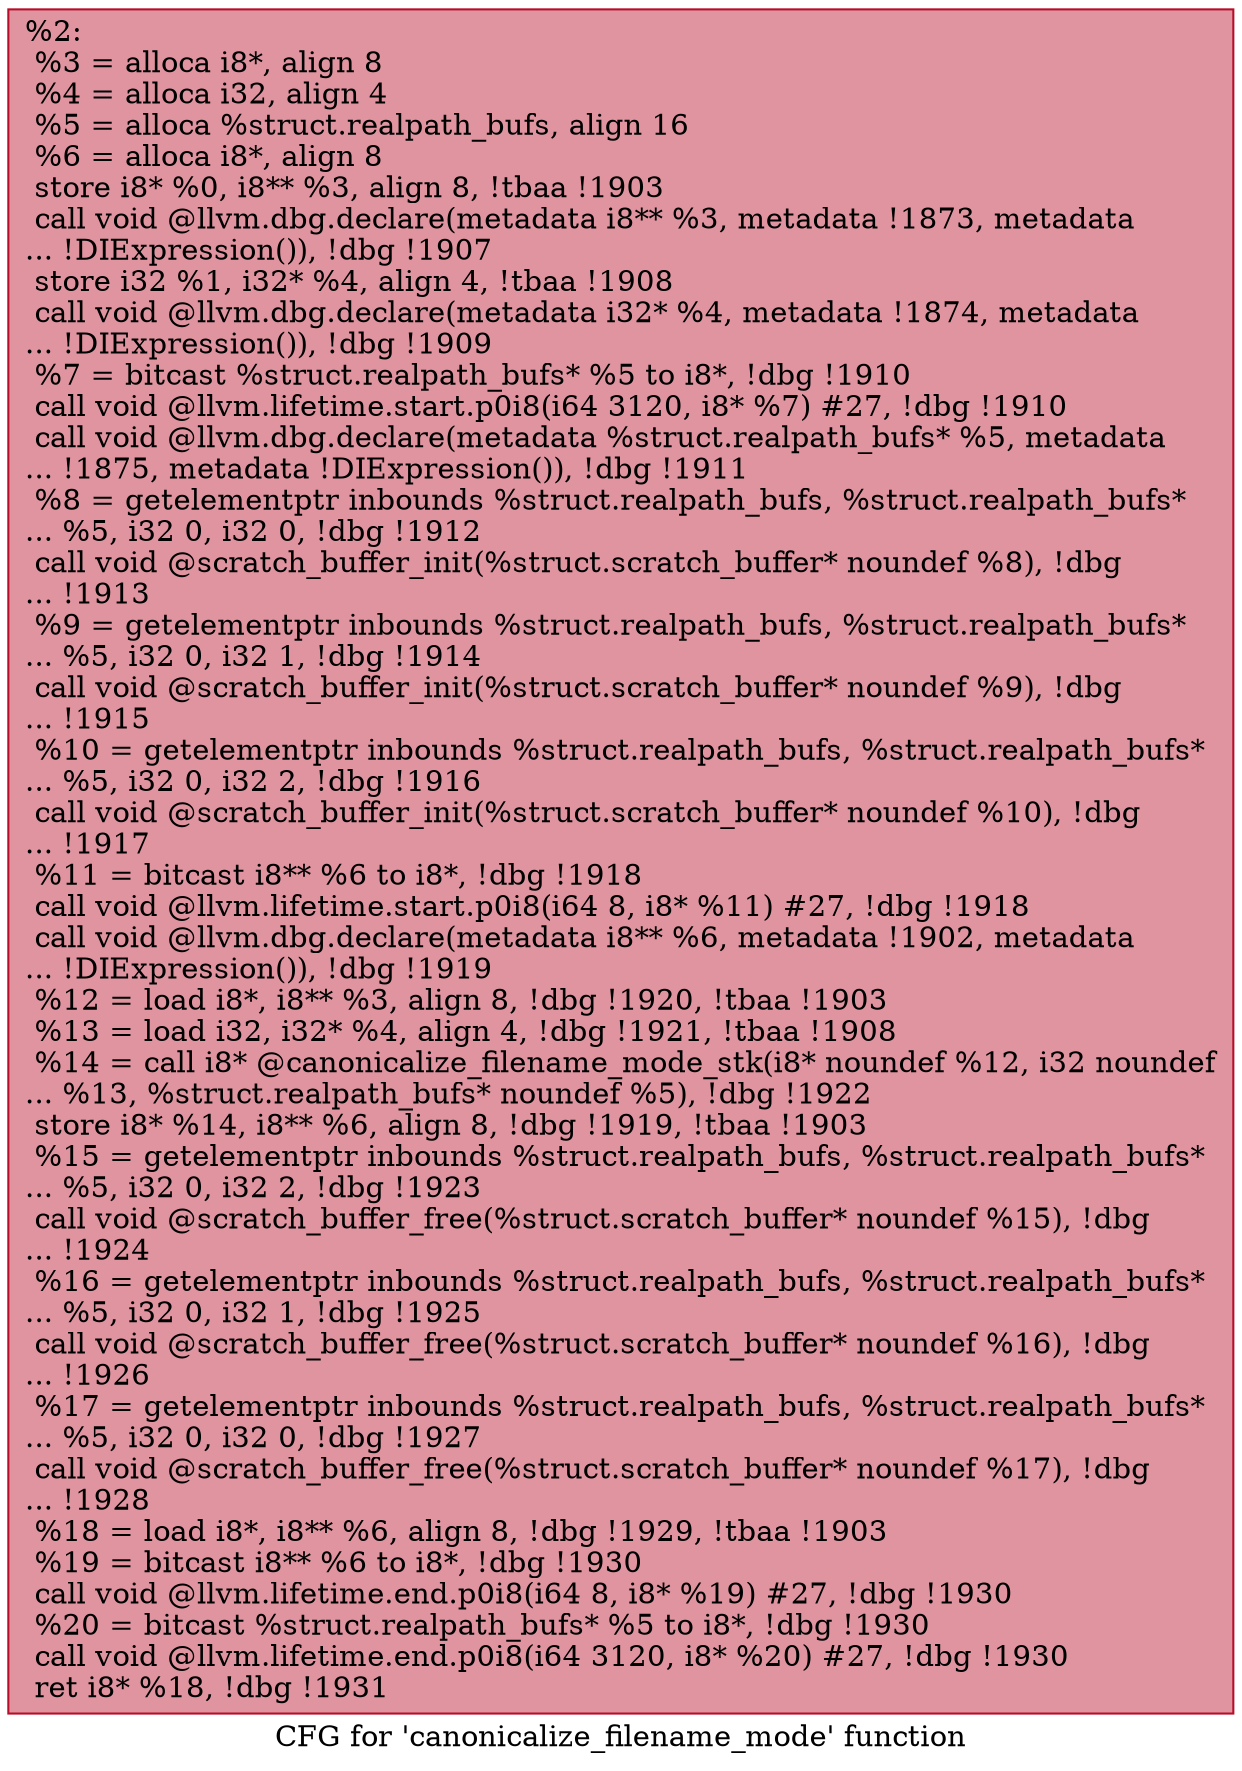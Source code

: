 digraph "CFG for 'canonicalize_filename_mode' function" {
	label="CFG for 'canonicalize_filename_mode' function";

	Node0x21c69c0 [shape=record,color="#b70d28ff", style=filled, fillcolor="#b70d2870",label="{%2:\l  %3 = alloca i8*, align 8\l  %4 = alloca i32, align 4\l  %5 = alloca %struct.realpath_bufs, align 16\l  %6 = alloca i8*, align 8\l  store i8* %0, i8** %3, align 8, !tbaa !1903\l  call void @llvm.dbg.declare(metadata i8** %3, metadata !1873, metadata\l... !DIExpression()), !dbg !1907\l  store i32 %1, i32* %4, align 4, !tbaa !1908\l  call void @llvm.dbg.declare(metadata i32* %4, metadata !1874, metadata\l... !DIExpression()), !dbg !1909\l  %7 = bitcast %struct.realpath_bufs* %5 to i8*, !dbg !1910\l  call void @llvm.lifetime.start.p0i8(i64 3120, i8* %7) #27, !dbg !1910\l  call void @llvm.dbg.declare(metadata %struct.realpath_bufs* %5, metadata\l... !1875, metadata !DIExpression()), !dbg !1911\l  %8 = getelementptr inbounds %struct.realpath_bufs, %struct.realpath_bufs*\l... %5, i32 0, i32 0, !dbg !1912\l  call void @scratch_buffer_init(%struct.scratch_buffer* noundef %8), !dbg\l... !1913\l  %9 = getelementptr inbounds %struct.realpath_bufs, %struct.realpath_bufs*\l... %5, i32 0, i32 1, !dbg !1914\l  call void @scratch_buffer_init(%struct.scratch_buffer* noundef %9), !dbg\l... !1915\l  %10 = getelementptr inbounds %struct.realpath_bufs, %struct.realpath_bufs*\l... %5, i32 0, i32 2, !dbg !1916\l  call void @scratch_buffer_init(%struct.scratch_buffer* noundef %10), !dbg\l... !1917\l  %11 = bitcast i8** %6 to i8*, !dbg !1918\l  call void @llvm.lifetime.start.p0i8(i64 8, i8* %11) #27, !dbg !1918\l  call void @llvm.dbg.declare(metadata i8** %6, metadata !1902, metadata\l... !DIExpression()), !dbg !1919\l  %12 = load i8*, i8** %3, align 8, !dbg !1920, !tbaa !1903\l  %13 = load i32, i32* %4, align 4, !dbg !1921, !tbaa !1908\l  %14 = call i8* @canonicalize_filename_mode_stk(i8* noundef %12, i32 noundef\l... %13, %struct.realpath_bufs* noundef %5), !dbg !1922\l  store i8* %14, i8** %6, align 8, !dbg !1919, !tbaa !1903\l  %15 = getelementptr inbounds %struct.realpath_bufs, %struct.realpath_bufs*\l... %5, i32 0, i32 2, !dbg !1923\l  call void @scratch_buffer_free(%struct.scratch_buffer* noundef %15), !dbg\l... !1924\l  %16 = getelementptr inbounds %struct.realpath_bufs, %struct.realpath_bufs*\l... %5, i32 0, i32 1, !dbg !1925\l  call void @scratch_buffer_free(%struct.scratch_buffer* noundef %16), !dbg\l... !1926\l  %17 = getelementptr inbounds %struct.realpath_bufs, %struct.realpath_bufs*\l... %5, i32 0, i32 0, !dbg !1927\l  call void @scratch_buffer_free(%struct.scratch_buffer* noundef %17), !dbg\l... !1928\l  %18 = load i8*, i8** %6, align 8, !dbg !1929, !tbaa !1903\l  %19 = bitcast i8** %6 to i8*, !dbg !1930\l  call void @llvm.lifetime.end.p0i8(i64 8, i8* %19) #27, !dbg !1930\l  %20 = bitcast %struct.realpath_bufs* %5 to i8*, !dbg !1930\l  call void @llvm.lifetime.end.p0i8(i64 3120, i8* %20) #27, !dbg !1930\l  ret i8* %18, !dbg !1931\l}"];
}
